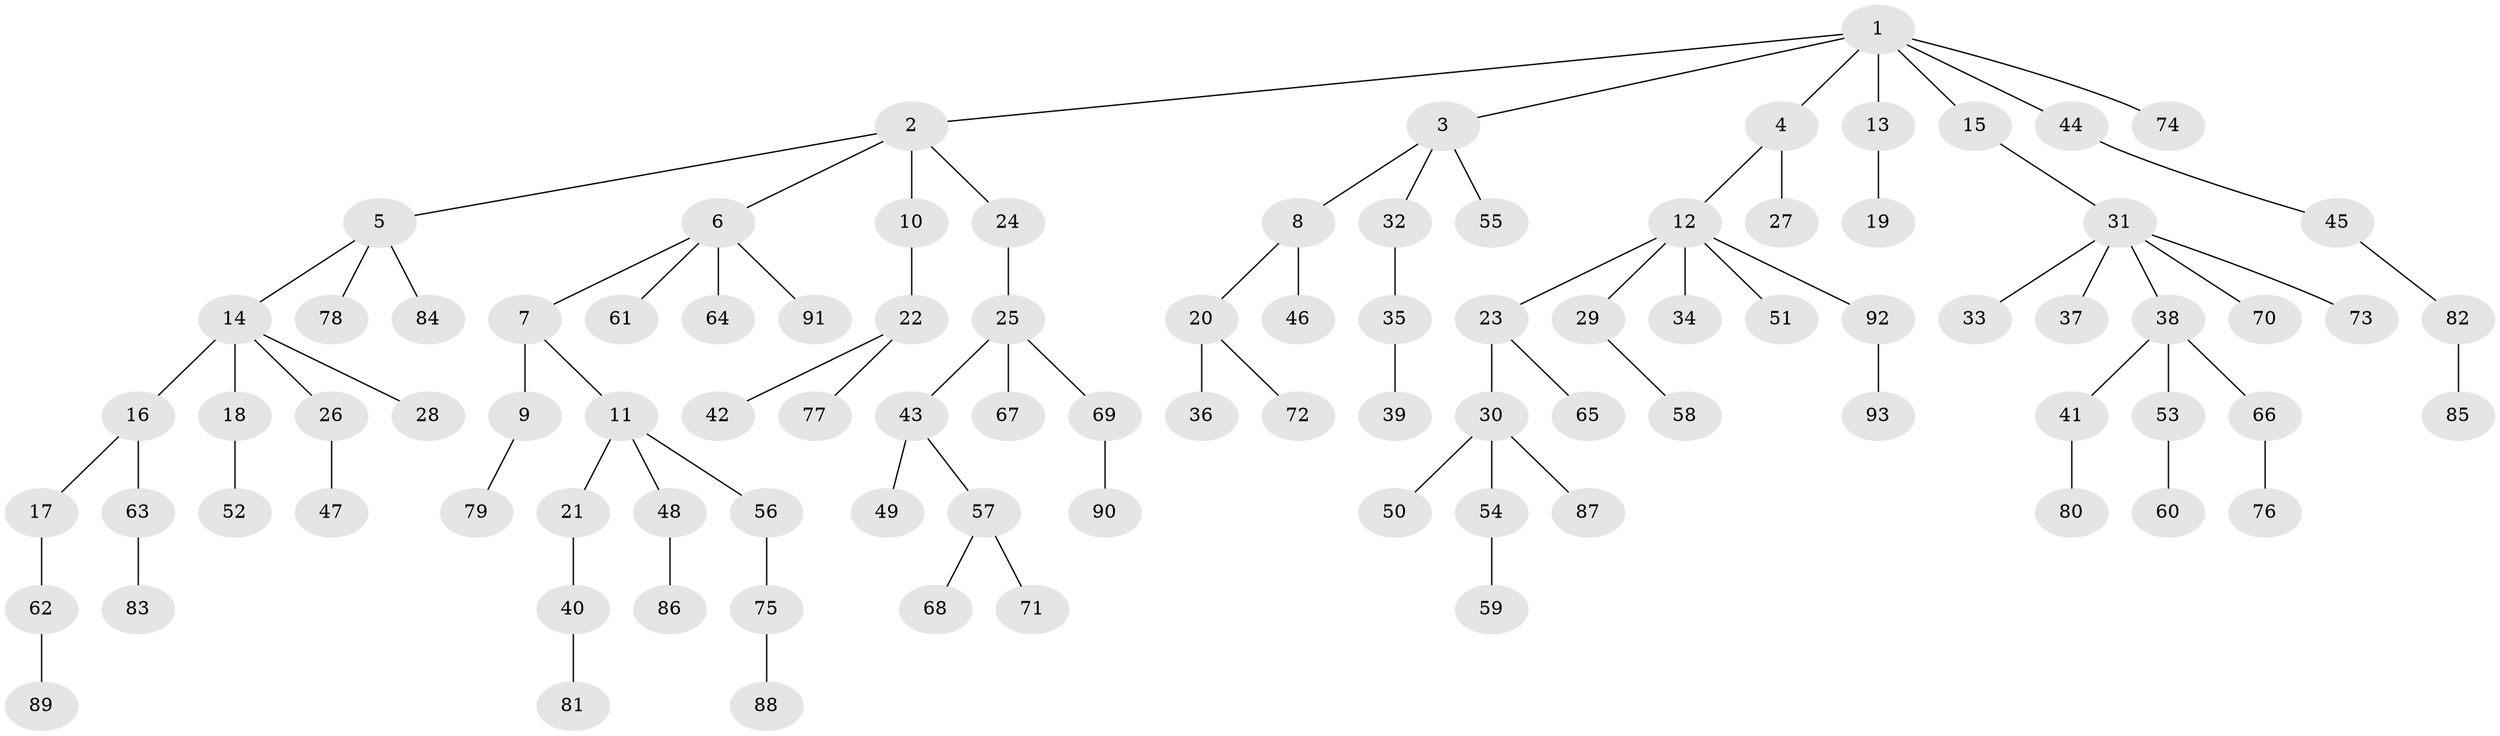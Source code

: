 // Generated by graph-tools (version 1.1) at 2025/02/03/09/25 03:02:17]
// undirected, 93 vertices, 92 edges
graph export_dot {
graph [start="1"]
  node [color=gray90,style=filled];
  1;
  2;
  3;
  4;
  5;
  6;
  7;
  8;
  9;
  10;
  11;
  12;
  13;
  14;
  15;
  16;
  17;
  18;
  19;
  20;
  21;
  22;
  23;
  24;
  25;
  26;
  27;
  28;
  29;
  30;
  31;
  32;
  33;
  34;
  35;
  36;
  37;
  38;
  39;
  40;
  41;
  42;
  43;
  44;
  45;
  46;
  47;
  48;
  49;
  50;
  51;
  52;
  53;
  54;
  55;
  56;
  57;
  58;
  59;
  60;
  61;
  62;
  63;
  64;
  65;
  66;
  67;
  68;
  69;
  70;
  71;
  72;
  73;
  74;
  75;
  76;
  77;
  78;
  79;
  80;
  81;
  82;
  83;
  84;
  85;
  86;
  87;
  88;
  89;
  90;
  91;
  92;
  93;
  1 -- 2;
  1 -- 3;
  1 -- 4;
  1 -- 13;
  1 -- 15;
  1 -- 44;
  1 -- 74;
  2 -- 5;
  2 -- 6;
  2 -- 10;
  2 -- 24;
  3 -- 8;
  3 -- 32;
  3 -- 55;
  4 -- 12;
  4 -- 27;
  5 -- 14;
  5 -- 78;
  5 -- 84;
  6 -- 7;
  6 -- 61;
  6 -- 64;
  6 -- 91;
  7 -- 9;
  7 -- 11;
  8 -- 20;
  8 -- 46;
  9 -- 79;
  10 -- 22;
  11 -- 21;
  11 -- 48;
  11 -- 56;
  12 -- 23;
  12 -- 29;
  12 -- 34;
  12 -- 51;
  12 -- 92;
  13 -- 19;
  14 -- 16;
  14 -- 18;
  14 -- 26;
  14 -- 28;
  15 -- 31;
  16 -- 17;
  16 -- 63;
  17 -- 62;
  18 -- 52;
  20 -- 36;
  20 -- 72;
  21 -- 40;
  22 -- 42;
  22 -- 77;
  23 -- 30;
  23 -- 65;
  24 -- 25;
  25 -- 43;
  25 -- 67;
  25 -- 69;
  26 -- 47;
  29 -- 58;
  30 -- 50;
  30 -- 54;
  30 -- 87;
  31 -- 33;
  31 -- 37;
  31 -- 38;
  31 -- 70;
  31 -- 73;
  32 -- 35;
  35 -- 39;
  38 -- 41;
  38 -- 53;
  38 -- 66;
  40 -- 81;
  41 -- 80;
  43 -- 49;
  43 -- 57;
  44 -- 45;
  45 -- 82;
  48 -- 86;
  53 -- 60;
  54 -- 59;
  56 -- 75;
  57 -- 68;
  57 -- 71;
  62 -- 89;
  63 -- 83;
  66 -- 76;
  69 -- 90;
  75 -- 88;
  82 -- 85;
  92 -- 93;
}
